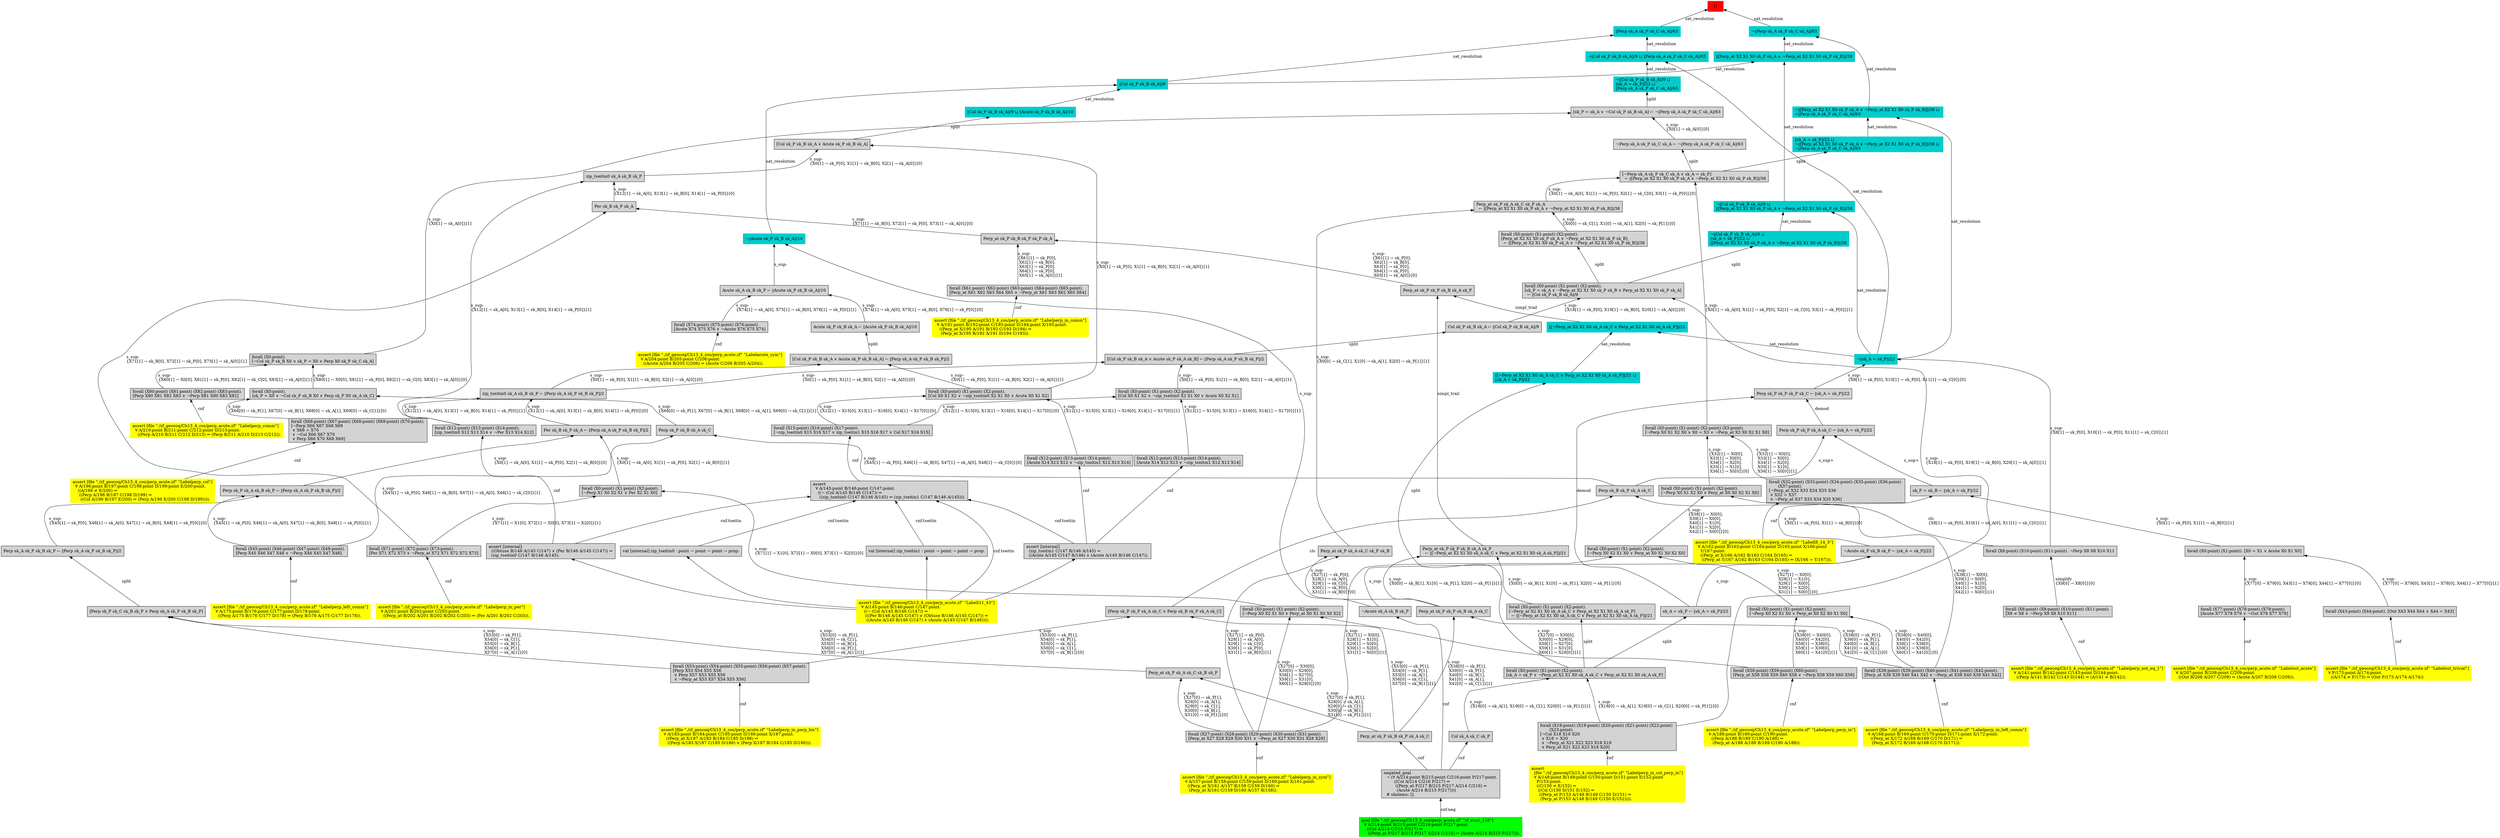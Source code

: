 digraph "unsat_graph" {
  vertex_0 [color=red, label="[]", shape=box, style=filled];
  vertex_0 -> vertex_1 [label="sat_resolution", dir="back"];
  vertex_1 [color=cyan3, shape=box, label="⟦Perp sk_A sk_P sk_C sk_A⟧/63\l", style=filled];
  vertex_1 -> vertex_2 [label="sat_resolution", dir="back"];
  vertex_2 [color=cyan3, shape=box, label="⟦Col sk_P sk_B sk_A⟧/9\l", style=filled];
  vertex_2 -> vertex_3 [label="sat_resolution", dir="back"];
  vertex_3 [color=cyan3, shape=box, label="¬⟦Acute sk_P sk_B sk_A⟧/10\l", style=filled];
  vertex_3 -> vertex_4 [label="s_sup-\l", dir="back"];
  vertex_4 [shape=box, label="¬Acute sk_A sk_B sk_P\l", style=filled];
  vertex_4 -> vertex_5 [label="cnf", dir="back"];
  vertex_5 [shape=box, label="negated_goal\l  ¬ (∀ A/214:point B/215:point C/216:point P/217:point.\l        ((Col A/214 C/216 P/217) ⇒\l         ((Perp_at P/217 B/215 P/217 A/214 C/216) ⇒\l          (Acute A/214 B/215 P/217))))\l  # skolems: [].\l", style=filled];
  vertex_5 -> vertex_6 [label="cnf.neg", dir="back"];
  vertex_6 [color=green, shape=box, label="goal [file \"./zf_geocoq/Ch13_4_cos/perp_acute.zf\" \"zf_stmt_128\"]\l  ∀ A/214:point B/215:point C/216:point P/217:point.\l    ((Col A/214 C/216 P/217) ⇒\l     ((Perp_at P/217 B/215 P/217 A/214 C/216) ⇒ (Acute A/214 B/215 P/217))).\l", style=filled];
  vertex_3 -> vertex_7 [label="s_sup-\l", dir="back"];
  vertex_7 [shape=box, label="Acute sk_A sk_B sk_P ← ⟦Acute sk_P sk_B sk_A⟧/10\l", style=filled];
  vertex_7 -> vertex_8 [label="s_sup-\l\{X74[1] → sk_A[0], X75[1] → sk_B[0], X76[1] → sk_P[0]\}[1]\l", dir="back"];
  vertex_8 [shape=box, label="forall (X74:point) (X75:point) (X76:point).\l[Acute X74 X75 X76 ∨ ¬Acute X76 X75 X74]\l", style=filled];
  vertex_8 -> vertex_9 [label="cnf", dir="back"];
  vertex_9 [color=yellow, shape=box, label="assert [file \"./zf_geocoq/Ch13_4_cos/perp_acute.zf\" \"Labelacute_sym\"]\l  ∀ A/204:point B/205:point C/206:point.\l    ((Acute A/204 B/205 C/206) ⇒ (Acute C/206 B/205 A/204)).\l", style=filled];
  vertex_7 -> vertex_10 [label="s_sup-\l\{X74[1] → sk_A[0], X75[1] → sk_B[0], X76[1] → sk_P[0]\}[0]\l", dir="back"];
  vertex_10 [shape=box, label="Acute sk_P sk_B sk_A ← ⟦Acute sk_P sk_B sk_A⟧/10\l", style=filled];
  vertex_10 -> vertex_11 [label="split", dir="back"];
  vertex_11 [shape=box, label="[Col sk_P sk_B sk_A ∨ Acute sk_P sk_B sk_A] ← ⟦Perp sk_A sk_P sk_B sk_P⟧/2\l", style=filled];
  vertex_11 -> vertex_12 [label="s_sup-\l\{X0[1] → sk_P[0], X1[1] → sk_B[0], X2[1] → sk_A[0]\}[1]\l", dir="back"];
  vertex_12 [shape=box, label="forall (X0:point) (X1:point) (X2:point).\l[Col X0 X1 X2 ∨ ¬zip_tseitin0 X2 X1 X0 ∨ Acute X0 X1 X2]\l", style=filled];
  vertex_12 -> vertex_13 [label="s_sup-\l\{X12[1] → X15[0], X13[1] → X16[0], X14[1] → X17[0]\}[1]\l", dir="back"];
  vertex_13 [shape=box, label="forall (X12:point) (X13:point) (X14:point).\l[Acute X14 X13 X12 ∨ ¬zip_tseitin1 X12 X13 X14]\l", style=filled];
  vertex_13 -> vertex_14 [label="cnf", dir="back"];
  vertex_14 [shape=box, label="assert [internal]\l  (zip_tseitin1 C/147 B/146 A/145) ⇒\l  ((Acute A/145 C/147 B/146) ∧ (Acute A/145 B/146 C/147)).\l", style=filled];
  vertex_14 -> vertex_15 [label="", dir="back"];
  vertex_15 [color=yellow, shape=box, label="assert [file \"./zf_geocoq/Ch13_4_cos/perp_acute.zf\" \"Labell11_43\"]\l  ∀ A/145:point B/146:point C/147:point.\l    ((¬ (Col A/145 B/146 C/147)) ⇒\l     (((Per B/146 A/145 C/147) ∨ (Obtuse B/146 A/145 C/147)) ⇒\l      ((Acute A/145 B/146 C/147) ∧ (Acute A/145 C/147 B/146)))).\l", style=filled];
  vertex_12 -> vertex_16 [label="s_sup-\l\{X12[1] → X15[0], X13[1] → X16[0], X14[1] → X17[0]\}[0]\l", dir="back"];
  vertex_16 [shape=box, label="forall (X15:point) (X16:point) (X17:point).\l[¬zip_tseitin0 X15 X16 X17 ∨ zip_tseitin1 X15 X16 X17 ∨ Col X17 X16 X15]\l", style=filled];
  vertex_16 -> vertex_17 [label="cnf", dir="back"];
  vertex_17 [shape=box, label="assert\l  ∀ A/145:point B/146:point C/147:point.\l    ((¬ (Col A/145 B/146 C/147)) ⇒\l     ((zip_tseitin0 C/147 B/146 A/145) ⇒ (zip_tseitin1 C/147 B/146 A/145))).\l", style=filled];
  vertex_17 -> vertex_18 [label="cnf.tseitin", dir="back"];
  vertex_18 [shape=box, label="assert [internal]\l  ((Obtuse B/146 A/145 C/147) ∨ (Per B/146 A/145 C/147)) ⇒\l  (zip_tseitin0 C/147 B/146 A/145).\l", style=filled];
  vertex_18 -> vertex_15 [label="", dir="back"];
  vertex_17 -> vertex_19 [label="cnf.tseitin", dir="back"];
  vertex_19 [shape=box, label="val [internal] zip_tseitin0 : point → point → point → prop.\l", style=filled];
  vertex_19 -> vertex_15 [label="", dir="back"];
  vertex_17 -> vertex_14 [label="cnf.tseitin", dir="back"];
  vertex_17 -> vertex_20 [label="cnf.tseitin", dir="back"];
  vertex_20 [shape=box, label="val [internal] zip_tseitin1 : point → point → point → prop.\l", style=filled];
  vertex_20 -> vertex_15 [label="", dir="back"];
  vertex_17 -> vertex_15 [label="cnf.tseitin", dir="back"];
  vertex_11 -> vertex_21 [label="s_sup-\l\{X0[1] → sk_P[0], X1[1] → sk_B[0], X2[1] → sk_A[0]\}[0]\l", dir="back"];
  vertex_21 [shape=box, label="zip_tseitin0 sk_A sk_B sk_P ← ⟦Perp sk_A sk_P sk_B sk_P⟧/2\l", style=filled];
  vertex_21 -> vertex_22 [label="s_sup-\l\{X12[1] → sk_A[0], X13[1] → sk_B[0], X14[1] → sk_P[0]\}[1]\l", dir="back"];
  vertex_22 [shape=box, label="forall (X12:point) (X13:point) (X14:point).\l[zip_tseitin0 X12 X13 X14 ∨ ¬Per X13 X14 X12]\l", style=filled];
  vertex_22 -> vertex_18 [label="cnf", dir="back"];
  vertex_21 -> vertex_23 [label="s_sup-\l\{X12[1] → sk_A[0], X13[1] → sk_B[0], X14[1] → sk_P[0]\}[0]\l", dir="back"];
  vertex_23 [shape=box, label="Per sk_B sk_P sk_A ← ⟦Perp sk_A sk_P sk_B sk_P⟧/2\l", style=filled];
  vertex_23 -> vertex_24 [label="s_sup-\l\{X0[1] → sk_A[0], X1[1] → sk_P[0], X2[1] → sk_B[0]\}[1]\l", dir="back"];
  vertex_24 [shape=box, label="forall (X0:point) (X1:point) (X2:point).\l[¬Perp X1 X0 X2 X1 ∨ Per X2 X1 X0]\l", style=filled];
  vertex_24 -> vertex_25 [label="s_sup-\l\{X71[1] → X1[0], X72[1] → X0[0], X73[1] → X2[0]\}[1]\l", dir="back"];
  vertex_25 [shape=box, label="forall (X71:point) (X72:point) (X73:point).\l[Per X71 X72 X73 ∨ ¬Perp_at X72 X71 X72 X72 X73]\l", style=filled];
  vertex_25 -> vertex_26 [label="cnf", dir="back"];
  vertex_26 [color=yellow, shape=box, label="assert [file \"./zf_geocoq/Ch13_4_cos/perp_acute.zf\" \"Labelperp_in_per\"]\l  ∀ A/201:point B/202:point C/203:point.\l    ((Perp_at B/202 A/201 B/202 B/202 C/203) ⇒ (Per A/201 B/202 C/203)).\l", style=filled];
  vertex_24 -> vertex_27 [label="s_sup-\l\{X71[1] → X1[0], X72[1] → X0[0], X73[1] → X2[0]\}[0]\l", dir="back"];
  vertex_27 [shape=box, label="forall (X0:point) (X1:point) (X2:point).\l[¬Perp X0 X2 X1 X0 ∨ Perp_at X0 X1 X0 X0 X2]\l", style=filled];
  vertex_27 -> vertex_28 [label="s_sup-\l\{X27[0] → X30[0], \l X30[0] → X29[0], \l X58[1] → X27[0], \l X59[1] → X31[0], \l X60[1] → X28[0]\}[0]\l", dir="back"];
  vertex_28 [shape=box, label="forall (X27:point) (X28:point) (X29:point) (X30:point) (X31:point).\l[Perp_at X27 X28 X29 X30 X31 ∨ ¬Perp_at X27 X30 X31 X28 X29]\l", style=filled];
  vertex_28 -> vertex_29 [label="cnf", dir="back"];
  vertex_29 [color=yellow, shape=box, label="assert [file \"./zf_geocoq/Ch13_4_cos/perp_acute.zf\" \"Labelperp_in_sym\"]\l  ∀ A/157:point B/158:point C/159:point D/160:point X/161:point.\l    ((Perp_at X/161 A/157 B/158 C/159 D/160) ⇒\l     (Perp_at X/161 C/159 D/160 A/157 B/158)).\l", style=filled];
  vertex_27 -> vertex_30 [label="s_sup-\l\{X27[0] → X30[0], \l X30[0] → X29[0], \l X58[1] → X27[0], \l X59[1] → X31[0], \l X60[1] → X28[0]\}[1]\l", dir="back"];
  vertex_30 [shape=box, label="forall (X58:point) (X59:point) (X60:point).\l[Perp_at X58 X58 X59 X60 X58 ∨ ¬Perp X58 X59 X60 X58]\l", style=filled];
  vertex_30 -> vertex_31 [label="cnf", dir="back"];
  vertex_31 [color=yellow, shape=box, label="assert [file \"./zf_geocoq/Ch13_4_cos/perp_acute.zf\" \"Labelperp_perp_in\"]\l  ∀ A/188:point B/189:point C/190:point.\l    ((Perp A/188 B/189 C/190 A/188) ⇒\l     (Perp_at A/188 A/188 B/189 C/190 A/188)).\l", style=filled];
  vertex_23 -> vertex_32 [label="s_sup-\l\{X0[1] → sk_A[0], X1[1] → sk_P[0], X2[1] → sk_B[0]\}[0]\l", dir="back"];
  vertex_32 [shape=box, label="Perp sk_P sk_A sk_B sk_P ← ⟦Perp sk_A sk_P sk_B sk_P⟧/2\l", style=filled];
  vertex_32 -> vertex_33 [label="s_sup-\l\{X45[1] → sk_P[0], X46[1] → sk_A[0], X47[1] → sk_B[0], X48[1] → sk_P[0]\}[1]\l", dir="back"];
  vertex_33 [shape=box, label="forall (X45:point) (X46:point) (X47:point) (X48:point).\l[Perp X45 X46 X47 X48 ∨ ¬Perp X46 X45 X47 X48]\l", style=filled];
  vertex_33 -> vertex_34 [label="cnf", dir="back"];
  vertex_34 [color=yellow, shape=box, label="assert [file \"./zf_geocoq/Ch13_4_cos/perp_acute.zf\" \"Labelperp_left_comm\"]\l  ∀ A/175:point B/176:point C/177:point D/178:point.\l    ((Perp A/175 B/176 C/177 D/178) ⇒ (Perp B/176 A/175 C/177 D/178)).\l", style=filled];
  vertex_32 -> vertex_35 [label="s_sup-\l\{X45[1] → sk_P[0], X46[1] → sk_A[0], X47[1] → sk_B[0], X48[1] → sk_P[0]\}[0]\l", dir="back"];
  vertex_35 [shape=box, label="Perp sk_A sk_P sk_B sk_P ← ⟦Perp sk_A sk_P sk_B sk_P⟧/2\l", style=filled];
  vertex_35 -> vertex_36 [label="split", dir="back"];
  vertex_36 [shape=box, label="[Perp sk_P sk_C sk_B sk_P ∨ Perp sk_A sk_P sk_B sk_P]\l", style=filled];
  vertex_36 -> vertex_37 [label="s_sup-\l\{X53[0] → sk_P[1], \l X54[0] → sk_C[1], \l X55[0] → sk_B[1], \l X56[0] → sk_P[1], \l X57[0] → sk_A[1]\}[0]\l", dir="back"];
  vertex_37 [shape=box, label="forall (X53:point) (X54:point) (X55:point) (X56:point) (X57:point).\l[Perp X53 X54 X55 X56\l ∨ Perp X57 X53 X55 X56\l ∨ ¬Perp_at X53 X57 X54 X55 X56]\l", style=filled];
  vertex_37 -> vertex_38 [label="cnf", dir="back"];
  vertex_38 [color=yellow, shape=box, label="assert [file \"./zf_geocoq/Ch13_4_cos/perp_acute.zf\" \"Labelperp_in_perp_bis\"]\l  ∀ A/183:point B/184:point C/185:point D/186:point X/187:point.\l    ((Perp_at X/187 A/183 B/184 C/185 D/186) ⇒\l     ((Perp A/183 X/187 C/185 D/186) ∨ (Perp X/187 B/184 C/185 D/186))).\l", style=filled];
  vertex_36 -> vertex_39 [label="s_sup-\l\{X53[0] → sk_P[1], \l X54[0] → sk_C[1], \l X55[0] → sk_B[1], \l X56[0] → sk_P[1], \l X57[0] → sk_A[1]\}[1]\l", dir="back"];
  vertex_39 [shape=box, label="Perp_at sk_P sk_A sk_C sk_B sk_P\l", style=filled];
  vertex_39 -> vertex_28 [label="s_sup-\l\{X27[0] → sk_P[1], \l X28[0] → sk_A[1], \l X29[0] → sk_C[1], \l X30[0] → sk_B[1], \l X31[0] → sk_P[1]\}[0]\l", dir="back"];
  vertex_39 -> vertex_40 [label="s_sup-\l\{X27[0] → sk_P[1], \l X28[0] → sk_A[1], \l X29[0] → sk_C[1], \l X30[0] → sk_B[1], \l X31[0] → sk_P[1]\}[1]\l", dir="back"];
  vertex_40 [shape=box, label="Perp_at sk_P sk_B sk_P sk_A sk_C\l", style=filled];
  vertex_40 -> vertex_5 [label="cnf", dir="back"];
  vertex_2 -> vertex_41 [label="sat_resolution", dir="back"];
  vertex_41 [color=cyan3, shape=box, label="⟦Col sk_P sk_B sk_A⟧/9 ⊔ ⟦Acute sk_P sk_B sk_A⟧/10\l", style=filled];
  vertex_41 -> vertex_42 [label="split", dir="back"];
  vertex_42 [shape=box, label="[Col sk_P sk_B sk_A ∨ Acute sk_P sk_B sk_A]\l", style=filled];
  vertex_42 -> vertex_12 [label="s_sup-\l\{X0[1] → sk_P[0], X1[1] → sk_B[0], X2[1] → sk_A[0]\}[1]\l", dir="back"];
  vertex_42 -> vertex_43 [label="s_sup-\l\{X0[1] → sk_P[0], X1[1] → sk_B[0], X2[1] → sk_A[0]\}[0]\l", dir="back"];
  vertex_43 [shape=box, label="zip_tseitin0 sk_A sk_B sk_P\l", style=filled];
  vertex_43 -> vertex_22 [label="s_sup-\l\{X12[1] → sk_A[0], X13[1] → sk_B[0], X14[1] → sk_P[0]\}[1]\l", dir="back"];
  vertex_43 -> vertex_44 [label="s_sup-\l\{X12[1] → sk_A[0], X13[1] → sk_B[0], X14[1] → sk_P[0]\}[0]\l", dir="back"];
  vertex_44 [shape=box, label="Per sk_B sk_P sk_A\l", style=filled];
  vertex_44 -> vertex_25 [label="s_sup-\l\{X71[1] → sk_B[0], X72[1] → sk_P[0], X73[1] → sk_A[0]\}[1]\l", dir="back"];
  vertex_44 -> vertex_45 [label="s_sup-\l\{X71[1] → sk_B[0], X72[1] → sk_P[0], X73[1] → sk_A[0]\}[0]\l", dir="back"];
  vertex_45 [shape=box, label="Perp_at sk_P sk_B sk_P sk_P sk_A\l", style=filled];
  vertex_45 -> vertex_46 [label="s_sup-\l\{X61[1] → sk_P[0], \l X62[1] → sk_B[0], \l X63[1] → sk_P[0], \l X64[1] → sk_P[0], \l X65[1] → sk_A[0]\}[1]\l", dir="back"];
  vertex_46 [shape=box, label="forall (X61:point) (X62:point) (X63:point) (X64:point) (X65:point).\l[Perp_at X61 X62 X63 X64 X65 ∨ ¬Perp_at X61 X63 X62 X65 X64]\l", style=filled];
  vertex_46 -> vertex_47 [label="cnf", dir="back"];
  vertex_47 [color=yellow, shape=box, label="assert [file \"./zf_geocoq/Ch13_4_cos/perp_acute.zf\" \"Labelperp_in_comm\"]\l  ∀ A/191:point B/192:point C/193:point D/194:point X/195:point.\l    ((Perp_at X/195 A/191 B/192 C/193 D/194) ⇒\l     (Perp_at X/195 B/192 A/191 D/194 C/193)).\l", style=filled];
  vertex_45 -> vertex_48 [label="s_sup-\l\{X61[1] → sk_P[0], \l X62[1] → sk_B[0], \l X63[1] → sk_P[0], \l X64[1] → sk_P[0], \l X65[1] → sk_A[0]\}[0]\l", dir="back"];
  vertex_48 [shape=box, label="Perp_at sk_P sk_P sk_B sk_A sk_P\l", style=filled];
  vertex_48 -> vertex_49 [label="simpl_trail", dir="back"];
  vertex_49 [color=cyan3, shape=box, label="⟦[¬Perp_at X2 X1 X0 sk_A sk_C ∨ Perp_at X2 X1 X0 sk_A sk_P]⟧/21\l", style=filled];
  vertex_49 -> vertex_50 [label="sat_resolution", dir="back"];
  vertex_50 [color=cyan3, shape=box, label="¬⟦sk_A = sk_P⟧/22\l", style=filled];
  vertex_50 -> vertex_51 [label="s_sup-\l\{X8[1] → sk_P[0], X10[1] → sk_P[0], X11[1] → sk_C[0]\}[1]\l", dir="back"];
  vertex_51 [shape=box, label="forall (X8:point) (X10:point) (X11:point). ¬Perp X8 X8 X10 X11\l", style=filled];
  vertex_51 -> vertex_52 [label="simplify\l\{X9[0] → X8[0]\}[0]\l", dir="back"];
  vertex_52 [shape=box, label="forall (X8:point) (X9:point) (X10:point) (X11:point).\l[X9 ≠ X8 ∨ ¬Perp X9 X8 X10 X11]\l", style=filled];
  vertex_52 -> vertex_53 [label="cnf", dir="back"];
  vertex_53 [color=yellow, shape=box, label="assert [file \"./zf_geocoq/Ch13_4_cos/perp_acute.zf\" \"Labelperp_not_eq_1\"]\l  ∀ A/141:point B/142:point C/143:point D/144:point.\l    ((Perp A/141 B/142 C/143 D/144) ⇒ (A/141 ≠ B/142)).\l", style=filled];
  vertex_50 -> vertex_54 [label="s_sup-\l\{X8[1] → sk_P[0], X10[1] → sk_P[0], X11[1] → sk_C[0]\}[0]\l", dir="back"];
  vertex_54 [shape=box, label="Perp sk_P sk_P sk_P sk_C ← ⟦sk_A = sk_P⟧/22\l", style=filled];
  vertex_54 -> vertex_55 [label="demod", dir="back"];
  vertex_55 [shape=box, label="sk_A = sk_P ← ⟦sk_A = sk_P⟧/22\l", style=filled];
  vertex_55 -> vertex_56 [label="split", dir="back"];
  vertex_56 [shape=box, label="forall (X0:point) (X1:point) (X2:point).\l[sk_A = sk_P ∨ ¬Perp_at X2 X1 X0 sk_A sk_C ∨ Perp_at X2 X1 X0 sk_A sk_P]\l", style=filled];
  vertex_56 -> vertex_57 [label="s_sup-\l\{X18[0] → sk_A[1], X19[0] → sk_C[1], X20[0] → sk_P[1]\}[0]\l", dir="back"];
  vertex_57 [shape=box, label="forall (X18:point) (X19:point) (X20:point) (X21:point) (X22:point) \l       (X23:point).\l[¬Col X18 X19 X20\l ∨ X18 = X20\l ∨ ¬Perp_at X21 X22 X23 X18 X19\l ∨ Perp_at X21 X22 X23 X18 X20]\l", style=filled];
  vertex_57 -> vertex_58 [label="cnf", dir="back"];
  vertex_58 [color=yellow, shape=box, label="assert\l  [file \"./zf_geocoq/Ch13_4_cos/perp_acute.zf\" \"Labelperp_in_col_perp_in\"]\l  ∀ A/148:point B/149:point C/150:point D/151:point E/152:point \l    P/153:point.\l    ((C/150 ≠ E/152) ⇒\l     ((Col C/150 D/151 E/152) ⇒\l      ((Perp_at P/153 A/148 B/149 C/150 D/151) ⇒\l       (Perp_at P/153 A/148 B/149 C/150 E/152)))).\l", style=filled];
  vertex_56 -> vertex_59 [label="s_sup-\l\{X18[0] → sk_A[1], X19[0] → sk_C[1], X20[0] → sk_P[1]\}[1]\l", dir="back"];
  vertex_59 [shape=box, label="Col sk_A sk_C sk_P\l", style=filled];
  vertex_59 -> vertex_5 [label="cnf", dir="back"];
  vertex_54 -> vertex_60 [label="demod", dir="back"];
  vertex_60 [shape=box, label="Perp sk_P sk_P sk_A sk_C ← ⟦sk_A = sk_P⟧/22\l", style=filled];
  vertex_60 -> vertex_61 [label="s_sup+\l", dir="back"];
  vertex_61 [shape=box, label="Perp sk_B sk_P sk_A sk_C\l", style=filled];
  vertex_61 -> vertex_51 [label="clc\l\{X8[1] → sk_P[0], X10[1] → sk_A[0], X11[1] → sk_C[0]\}[1]\l", dir="back"];
  vertex_61 -> vertex_62 [label="clc", dir="back"];
  vertex_62 [shape=box, label="[Perp sk_P sk_P sk_A sk_C ∨ Perp sk_B sk_P sk_A sk_C]\l", style=filled];
  vertex_62 -> vertex_37 [label="s_sup-\l\{X53[0] → sk_P[1], \l X54[0] → sk_P[1], \l X55[0] → sk_A[1], \l X56[0] → sk_C[1], \l X57[0] → sk_B[1]\}[0]\l", dir="back"];
  vertex_62 -> vertex_40 [label="s_sup-\l\{X53[0] → sk_P[1], \l X54[0] → sk_P[1], \l X55[0] → sk_A[1], \l X56[0] → sk_C[1], \l X57[0] → sk_B[1]\}[1]\l", dir="back"];
  vertex_60 -> vertex_63 [label="s_sup+\l", dir="back"];
  vertex_63 [shape=box, label="sk_P = sk_B ← ⟦sk_A = sk_P⟧/22\l", style=filled];
  vertex_63 -> vertex_64 [label="s_sup-\l\{X0[1] → sk_P[0], X1[1] → sk_B[0]\}[0]\l", dir="back"];
  vertex_64 [shape=box, label="¬Acute sk_P sk_B sk_P ← ⟦sk_A = sk_P⟧/22\l", style=filled];
  vertex_64 -> vertex_4 [label="s_sup-\l", dir="back"];
  vertex_64 -> vertex_55 [label="s_sup-\l", dir="back"];
  vertex_63 -> vertex_65 [label="s_sup-\l\{X0[1] → sk_P[0], X1[1] → sk_B[0]\}[1]\l", dir="back"];
  vertex_65 [shape=box, label="forall (X0:point) (X1:point). [X0 = X1 ∨ Acute X0 X1 X0]\l", style=filled];
  vertex_65 -> vertex_66 [label="s_sup-\l\{X77[0] → X79[0], X43[1] → X78[0], X44[1] → X77[0]\}[0]\l", dir="back"];
  vertex_66 [shape=box, label="forall (X77:point) (X78:point) (X79:point).\l[Acute X77 X78 X79 ∨ ¬Out X78 X77 X79]\l", style=filled];
  vertex_66 -> vertex_67 [label="cnf", dir="back"];
  vertex_67 [color=yellow, shape=box, label="assert [file \"./zf_geocoq/Ch13_4_cos/perp_acute.zf\" \"Labelout_acute\"]\l  ∀ A/207:point B/208:point C/209:point.\l    ((Out B/208 A/207 C/209) ⇒ (Acute A/207 B/208 C/209)).\l", style=filled];
  vertex_65 -> vertex_68 [label="s_sup-\l\{X77[0] → X79[0], X43[1] → X78[0], X44[1] → X77[0]\}[1]\l", dir="back"];
  vertex_68 [shape=box, label="forall (X43:point) (X44:point). [Out X43 X44 X44 ∨ X44 = X43]\l", style=filled];
  vertex_68 -> vertex_69 [label="cnf", dir="back"];
  vertex_69 [color=yellow, shape=box, label="assert [file \"./zf_geocoq/Ch13_4_cos/perp_acute.zf\" \"Labelout_trivial\"]\l  ∀ P/173:point A/174:point.\l    ((A/174 ≠ P/173) ⇒ (Out P/173 A/174 A/174)).\l", style=filled];
  vertex_49 -> vertex_70 [label="sat_resolution", dir="back"];
  vertex_70 [color=cyan3, shape=box, label="⟦[¬Perp_at X2 X1 X0 sk_A sk_C ∨ Perp_at X2 X1 X0 sk_A sk_P]⟧/21 ⊔ \l⟦sk_A = sk_P⟧/22\l", style=filled];
  vertex_70 -> vertex_56 [label="split", dir="back"];
  vertex_48 -> vertex_71 [label="simpl_trail", dir="back"];
  vertex_71 [shape=box, label="Perp_at sk_P sk_P sk_B sk_A sk_P\l  ← ⟦[¬Perp_at X2 X1 X0 sk_A sk_C ∨ Perp_at X2 X1 X0 sk_A sk_P]⟧/21\l", style=filled];
  vertex_71 -> vertex_72 [label="s_sup-\l\{X0[0] → sk_B[1], X1[0] → sk_P[1], X2[0] → sk_P[1]\}[0]\l", dir="back"];
  vertex_72 [shape=box, label="forall (X0:point) (X1:point) (X2:point).\l[¬Perp_at X2 X1 X0 sk_A sk_C ∨ Perp_at X2 X1 X0 sk_A sk_P]\l  ← ⟦[¬Perp_at X2 X1 X0 sk_A sk_C ∨ Perp_at X2 X1 X0 sk_A sk_P]⟧/21\l", style=filled];
  vertex_72 -> vertex_56 [label="split", dir="back"];
  vertex_71 -> vertex_73 [label="s_sup-\l\{X0[0] → sk_B[1], X1[0] → sk_P[1], X2[0] → sk_P[1]\}[1]\l", dir="back"];
  vertex_73 [shape=box, label="Perp_at sk_P sk_P sk_B sk_A sk_C\l", style=filled];
  vertex_73 -> vertex_74 [label="s_sup-\l\{X38[0] → sk_P[1], \l X39[0] → sk_P[1], \l X40[0] → sk_B[1], \l X41[0] → sk_A[1], \l X42[0] → sk_C[1]\}[0]\l", dir="back"];
  vertex_74 [shape=box, label="forall (X38:point) (X39:point) (X40:point) (X41:point) (X42:point).\l[Perp_at X38 X39 X40 X41 X42 ∨ ¬Perp_at X38 X40 X39 X41 X42]\l", style=filled];
  vertex_74 -> vertex_75 [label="cnf", dir="back"];
  vertex_75 [color=yellow, shape=box, label="assert [file \"./zf_geocoq/Ch13_4_cos/perp_acute.zf\" \"Labelperp_in_left_comm\"]\l  ∀ A/168:point B/169:point C/170:point D/171:point X/172:point.\l    ((Perp_at X/172 A/168 B/169 C/170 D/171) ⇒\l     (Perp_at X/172 B/169 A/168 C/170 D/171)).\l", style=filled];
  vertex_73 -> vertex_40 [label="s_sup-\l\{X38[0] → sk_P[1], \l X39[0] → sk_P[1], \l X40[0] → sk_B[1], \l X41[0] → sk_A[1], \l X42[0] → sk_C[1]\}[1]\l", dir="back"];
  vertex_1 -> vertex_76 [label="sat_resolution", dir="back"];
  vertex_76 [color=cyan3, shape=box, label="¬⟦Col sk_P sk_B sk_A⟧/9 ⊔ ⟦Perp sk_A sk_P sk_C sk_A⟧/63\l", style=filled];
  vertex_76 -> vertex_50 [label="sat_resolution", dir="back"];
  vertex_76 -> vertex_77 [label="sat_resolution", dir="back"];
  vertex_77 [color=cyan3, shape=box, label="¬⟦Col sk_P sk_B sk_A⟧/9 ⊔ \l⟦sk_A = sk_P⟧/22 ⊔ \l⟦Perp sk_A sk_P sk_C sk_A⟧/63\l", style=filled];
  vertex_77 -> vertex_78 [label="split", dir="back"];
  vertex_78 [shape=box, label="[sk_P = sk_A ∨ ¬Col sk_P sk_B sk_A] ← ¬⟦Perp sk_A sk_P sk_C sk_A⟧/63\l", style=filled];
  vertex_78 -> vertex_79 [label="s_sup-\l\{X0[1] → sk_A[0]\}[0]\l", dir="back"];
  vertex_79 [shape=box, label="¬Perp sk_A sk_P sk_C sk_A ← ¬⟦Perp sk_A sk_P sk_C sk_A⟧/63\l", style=filled];
  vertex_79 -> vertex_80 [label="split", dir="back"];
  vertex_80 [shape=box, label="[¬Perp sk_A sk_P sk_C sk_A ∨ sk_A = sk_P]\l  ← ⟦[Perp_at X2 X1 X0 sk_P sk_A ∨ ¬Perp_at X2 X1 X0 sk_P sk_B]⟧/38\l", style=filled];
  vertex_80 -> vertex_81 [label="s_sup-\l\{X0[1] → sk_A[0], X1[1] → sk_P[0], X2[1] → sk_C[0], X3[1] → sk_P[0]\}[1]\l", dir="back"];
  vertex_81 [shape=box, label="forall (X0:point) (X1:point) (X2:point) (X3:point).\l[¬Perp X0 X1 X2 X0 ∨ X0 = X3 ∨ ¬Perp_at X3 X0 X2 X1 X0]\l", style=filled];
  vertex_81 -> vertex_82 [label="s_sup-\l\{X32[1] → X0[0], \l X33[1] → X0[0], \l X34[1] → X2[0], \l X35[1] → X1[0], \l X36[1] → X0[0]\}[1]\l", dir="back"];
  vertex_82 [shape=box, label="forall (X32:point) (X33:point) (X34:point) (X35:point) (X36:point) \l       (X37:point).\l[¬Perp_at X32 X33 X34 X35 X36\l ∨ X32 = X37\l ∨ ¬Perp_at X37 X33 X34 X35 X36]\l", style=filled];
  vertex_82 -> vertex_83 [label="cnf", dir="back"];
  vertex_83 [color=yellow, shape=box, label="assert [file \"./zf_geocoq/Ch13_4_cos/perp_acute.zf\" \"Labell8_14_3\"]\l  ∀ A/162:point B/163:point C/164:point D/165:point X/166:point \l    Y/167:point.\l    ((Perp_at X/166 A/162 B/163 C/164 D/165) ⇒\l     ((Perp_at Y/167 A/162 B/163 C/164 D/165) ⇒ (X/166 = Y/167))).\l", style=filled];
  vertex_81 -> vertex_84 [label="s_sup-\l\{X32[1] → X0[0], \l X33[1] → X0[0], \l X34[1] → X2[0], \l X35[1] → X1[0], \l X36[1] → X0[0]\}[0]\l", dir="back"];
  vertex_84 [shape=box, label="forall (X0:point) (X1:point) (X2:point).\l[¬Perp X0 X1 X2 X0 ∨ Perp_at X0 X0 X2 X1 X0]\l", style=filled];
  vertex_84 -> vertex_74 [label="s_sup-\l\{X38[1] → X0[0], \l X39[1] → X0[0], \l X40[1] → X1[0], \l X41[1] → X2[0], \l X42[1] → X0[0]\}[1]\l", dir="back"];
  vertex_84 -> vertex_85 [label="s_sup-\l\{X38[1] → X0[0], \l X39[1] → X0[0], \l X40[1] → X1[0], \l X41[1] → X2[0], \l X42[1] → X0[0]\}[0]\l", dir="back"];
  vertex_85 [shape=box, label="forall (X0:point) (X1:point) (X2:point).\l[¬Perp X0 X2 X1 X0 ∨ Perp_at X0 X1 X0 X2 X0]\l", style=filled];
  vertex_85 -> vertex_28 [label="s_sup-\l\{X27[1] → X0[0], \l X28[1] → X1[0], \l X29[1] → X0[0], \l X30[1] → X2[0], \l X31[1] → X0[0]\}[1]\l", dir="back"];
  vertex_85 -> vertex_86 [label="s_sup-\l\{X27[1] → X0[0], \l X28[1] → X1[0], \l X29[1] → X0[0], \l X30[1] → X2[0], \l X31[1] → X0[0]\}[0]\l", dir="back"];
  vertex_86 [shape=box, label="forall (X0:point) (X1:point) (X2:point).\l[¬Perp X0 X2 X1 X0 ∨ Perp_at X0 X2 X0 X1 X0]\l", style=filled];
  vertex_86 -> vertex_74 [label="s_sup-\l\{X38[0] → X40[0], \l X40[0] → X42[0], \l X58[1] → X38[0], \l X59[1] → X39[0], \l X60[1] → X41[0]\}[0]\l", dir="back"];
  vertex_86 -> vertex_30 [label="s_sup-\l\{X38[0] → X40[0], \l X40[0] → X42[0], \l X58[1] → X38[0], \l X59[1] → X39[0], \l X60[1] → X41[0]\}[1]\l", dir="back"];
  vertex_80 -> vertex_87 [label="s_sup-\l\{X0[1] → sk_A[0], X1[1] → sk_P[0], X2[1] → sk_C[0], X3[1] → sk_P[0]\}[0]\l", dir="back"];
  vertex_87 [shape=box, label="Perp_at sk_P sk_A sk_C sk_P sk_A\l  ← ⟦[Perp_at X2 X1 X0 sk_P sk_A ∨ ¬Perp_at X2 X1 X0 sk_P sk_B]⟧/38\l", style=filled];
  vertex_87 -> vertex_88 [label="s_sup-\l\{X0[0] → sk_C[1], X1[0] → sk_A[1], X2[0] → sk_P[1]\}[0]\l", dir="back"];
  vertex_88 [shape=box, label="forall (X0:point) (X1:point) (X2:point).\l[Perp_at X2 X1 X0 sk_P sk_A ∨ ¬Perp_at X2 X1 X0 sk_P sk_B]\l  ← ⟦[Perp_at X2 X1 X0 sk_P sk_A ∨ ¬Perp_at X2 X1 X0 sk_P sk_B]⟧/38\l", style=filled];
  vertex_88 -> vertex_89 [label="split", dir="back"];
  vertex_89 [shape=box, label="forall (X0:point) (X1:point) (X2:point).\l[sk_P = sk_A ∨ ¬Perp_at X2 X1 X0 sk_P sk_B ∨ Perp_at X2 X1 X0 sk_P sk_A]\l  ← ⟦Col sk_P sk_B sk_A⟧/9\l", style=filled];
  vertex_89 -> vertex_57 [label="s_sup-\l\{X18[1] → sk_P[0], X19[1] → sk_B[0], X20[1] → sk_A[0]\}[1]\l", dir="back"];
  vertex_89 -> vertex_90 [label="s_sup-\l\{X18[1] → sk_P[0], X19[1] → sk_B[0], X20[1] → sk_A[0]\}[0]\l", dir="back"];
  vertex_90 [shape=box, label="Col sk_P sk_B sk_A ← ⟦Col sk_P sk_B sk_A⟧/9\l", style=filled];
  vertex_90 -> vertex_91 [label="split", dir="back"];
  vertex_91 [shape=box, label="[Col sk_P sk_B sk_A ∨ Acute sk_P sk_A sk_B] ← ⟦Perp sk_A sk_P sk_B sk_P⟧/2\l", style=filled];
  vertex_91 -> vertex_92 [label="s_sup-\l\{X0[1] → sk_P[0], X1[1] → sk_B[0], X2[1] → sk_A[0]\}[1]\l", dir="back"];
  vertex_92 [shape=box, label="forall (X0:point) (X1:point) (X2:point).\l[Col X0 X1 X2 ∨ ¬zip_tseitin0 X2 X1 X0 ∨ Acute X0 X2 X1]\l", style=filled];
  vertex_92 -> vertex_93 [label="s_sup-\l\{X12[1] → X15[0], X13[1] → X16[0], X14[1] → X17[0]\}[1]\l", dir="back"];
  vertex_93 [shape=box, label="forall (X12:point) (X13:point) (X14:point).\l[Acute X14 X12 X13 ∨ ¬zip_tseitin1 X12 X13 X14]\l", style=filled];
  vertex_93 -> vertex_14 [label="cnf", dir="back"];
  vertex_92 -> vertex_16 [label="s_sup-\l\{X12[1] → X15[0], X13[1] → X16[0], X14[1] → X17[0]\}[0]\l", dir="back"];
  vertex_91 -> vertex_21 [label="s_sup-\l\{X0[1] → sk_P[0], X1[1] → sk_B[0], X2[1] → sk_A[0]\}[0]\l", dir="back"];
  vertex_87 -> vertex_94 [label="s_sup-\l\{X0[0] → sk_C[1], X1[0] → sk_A[1], X2[0] → sk_P[1]\}[1]\l", dir="back"];
  vertex_94 [shape=box, label="Perp_at sk_P sk_A sk_C sk_P sk_B\l", style=filled];
  vertex_94 -> vertex_28 [label="s_sup-\l\{X27[1] → sk_P[0], \l X28[1] → sk_A[0], \l X29[1] → sk_C[0], \l X30[1] → sk_P[0], \l X31[1] → sk_B[0]\}[1]\l", dir="back"];
  vertex_94 -> vertex_73 [label="s_sup-\l\{X27[1] → sk_P[0], \l X28[1] → sk_A[0], \l X29[1] → sk_C[0], \l X30[1] → sk_P[0], \l X31[1] → sk_B[0]\}[0]\l", dir="back"];
  vertex_78 -> vertex_95 [label="s_sup-\l\{X0[1] → sk_A[0]\}[1]\l", dir="back"];
  vertex_95 [shape=box, label="forall (X0:point).\l[¬Col sk_P sk_B X0 ∨ sk_P = X0 ∨ Perp X0 sk_P sk_C sk_A]\l", style=filled];
  vertex_95 -> vertex_96 [label="s_sup-\l\{X80[1] → X0[0], X81[1] → sk_P[0], X82[1] → sk_C[0], X83[1] → sk_A[0]\}[1]\l", dir="back"];
  vertex_96 [shape=box, label="forall (X80:point) (X81:point) (X82:point) (X83:point).\l[Perp X80 X81 X82 X83 ∨ ¬Perp X81 X80 X83 X82]\l", style=filled];
  vertex_96 -> vertex_97 [label="cnf", dir="back"];
  vertex_97 [color=yellow, shape=box, label="assert [file \"./zf_geocoq/Ch13_4_cos/perp_acute.zf\" \"Labelperp_comm\"]\l  ∀ A/210:point B/211:point C/212:point D/213:point.\l    ((Perp A/210 B/211 C/212 D/213) ⇒ (Perp B/211 A/210 D/213 C/212)).\l", style=filled];
  vertex_95 -> vertex_98 [label="s_sup-\l\{X80[1] → X0[0], X81[1] → sk_P[0], X82[1] → sk_C[0], X83[1] → sk_A[0]\}[0]\l", dir="back"];
  vertex_98 [shape=box, label="forall (X0:point).\l[sk_P = X0 ∨ ¬Col sk_P sk_B X0 ∨ Perp sk_P X0 sk_A sk_C]\l", style=filled];
  vertex_98 -> vertex_99 [label="s_sup-\l\{X66[0] → sk_P[1], X67[0] → sk_B[1], X68[0] → sk_A[1], X69[0] → sk_C[1]\}[0]\l", dir="back"];
  vertex_99 [shape=box, label="forall (X66:point) (X67:point) (X68:point) (X69:point) (X70:point).\l[¬Perp X66 X67 X68 X69\l ∨ X66 = X70\l ∨ ¬Col X66 X67 X70\l ∨ Perp X66 X70 X68 X69]\l", style=filled];
  vertex_99 -> vertex_100 [label="cnf", dir="back"];
  vertex_100 [color=yellow, shape=box, label="assert [file \"./zf_geocoq/Ch13_4_cos/perp_acute.zf\" \"Labelperp_col\"]\l  ∀ A/196:point B/197:point C/198:point D/199:point E/200:point.\l    ((A/196 ≠ E/200) ⇒\l     ((Perp A/196 B/197 C/198 D/199) ⇒\l      ((Col A/196 B/197 E/200) ⇒ (Perp A/196 E/200 C/198 D/199)))).\l", style=filled];
  vertex_98 -> vertex_101 [label="s_sup-\l\{X66[0] → sk_P[1], X67[0] → sk_B[1], X68[0] → sk_A[1], X69[0] → sk_C[1]\}[1]\l", dir="back"];
  vertex_101 [shape=box, label="Perp sk_P sk_B sk_A sk_C\l", style=filled];
  vertex_101 -> vertex_33 [label="s_sup-\l\{X45[1] → sk_P[0], X46[1] → sk_B[0], X47[1] → sk_A[0], X48[1] → sk_C[0]\}[1]\l", dir="back"];
  vertex_101 -> vertex_61 [label="s_sup-\l\{X45[1] → sk_P[0], X46[1] → sk_B[0], X47[1] → sk_A[0], X48[1] → sk_C[0]\}[0]\l", dir="back"];
  vertex_0 -> vertex_102 [label="sat_resolution", dir="back"];
  vertex_102 [color=cyan3, shape=box, label="¬⟦Perp sk_A sk_P sk_C sk_A⟧/63\l", style=filled];
  vertex_102 -> vertex_103 [label="sat_resolution", dir="back"];
  vertex_103 [color=cyan3, shape=box, label="⟦[Perp_at X2 X1 X0 sk_P sk_A ∨ ¬Perp_at X2 X1 X0 sk_P sk_B]⟧/38\l", style=filled];
  vertex_103 -> vertex_2 [label="sat_resolution", dir="back"];
  vertex_103 -> vertex_104 [label="sat_resolution", dir="back"];
  vertex_104 [color=cyan3, shape=box, label="¬⟦Col sk_P sk_B sk_A⟧/9 ⊔ \l⟦[Perp_at X2 X1 X0 sk_P sk_A ∨ ¬Perp_at X2 X1 X0 sk_P sk_B]⟧/38\l", style=filled];
  vertex_104 -> vertex_50 [label="sat_resolution", dir="back"];
  vertex_104 -> vertex_105 [label="sat_resolution", dir="back"];
  vertex_105 [color=cyan3, shape=box, label="¬⟦Col sk_P sk_B sk_A⟧/9 ⊔ \l⟦sk_A = sk_P⟧/22 ⊔ \l⟦[Perp_at X2 X1 X0 sk_P sk_A ∨ ¬Perp_at X2 X1 X0 sk_P sk_B]⟧/38\l", style=filled];
  vertex_105 -> vertex_89 [label="split", dir="back"];
  vertex_102 -> vertex_106 [label="sat_resolution", dir="back"];
  vertex_106 [color=cyan3, shape=box, label="¬⟦[Perp_at X2 X1 X0 sk_P sk_A ∨ ¬Perp_at X2 X1 X0 sk_P sk_B]⟧/38 ⊔ \l¬⟦Perp sk_A sk_P sk_C sk_A⟧/63\l", style=filled];
  vertex_106 -> vertex_50 [label="sat_resolution", dir="back"];
  vertex_106 -> vertex_107 [label="sat_resolution", dir="back"];
  vertex_107 [color=cyan3, shape=box, label="⟦sk_A = sk_P⟧/22 ⊔ \l¬⟦[Perp_at X2 X1 X0 sk_P sk_A ∨ ¬Perp_at X2 X1 X0 sk_P sk_B]⟧/38 ⊔ \l¬⟦Perp sk_A sk_P sk_C sk_A⟧/63\l", style=filled];
  vertex_107 -> vertex_80 [label="split", dir="back"];
  }


